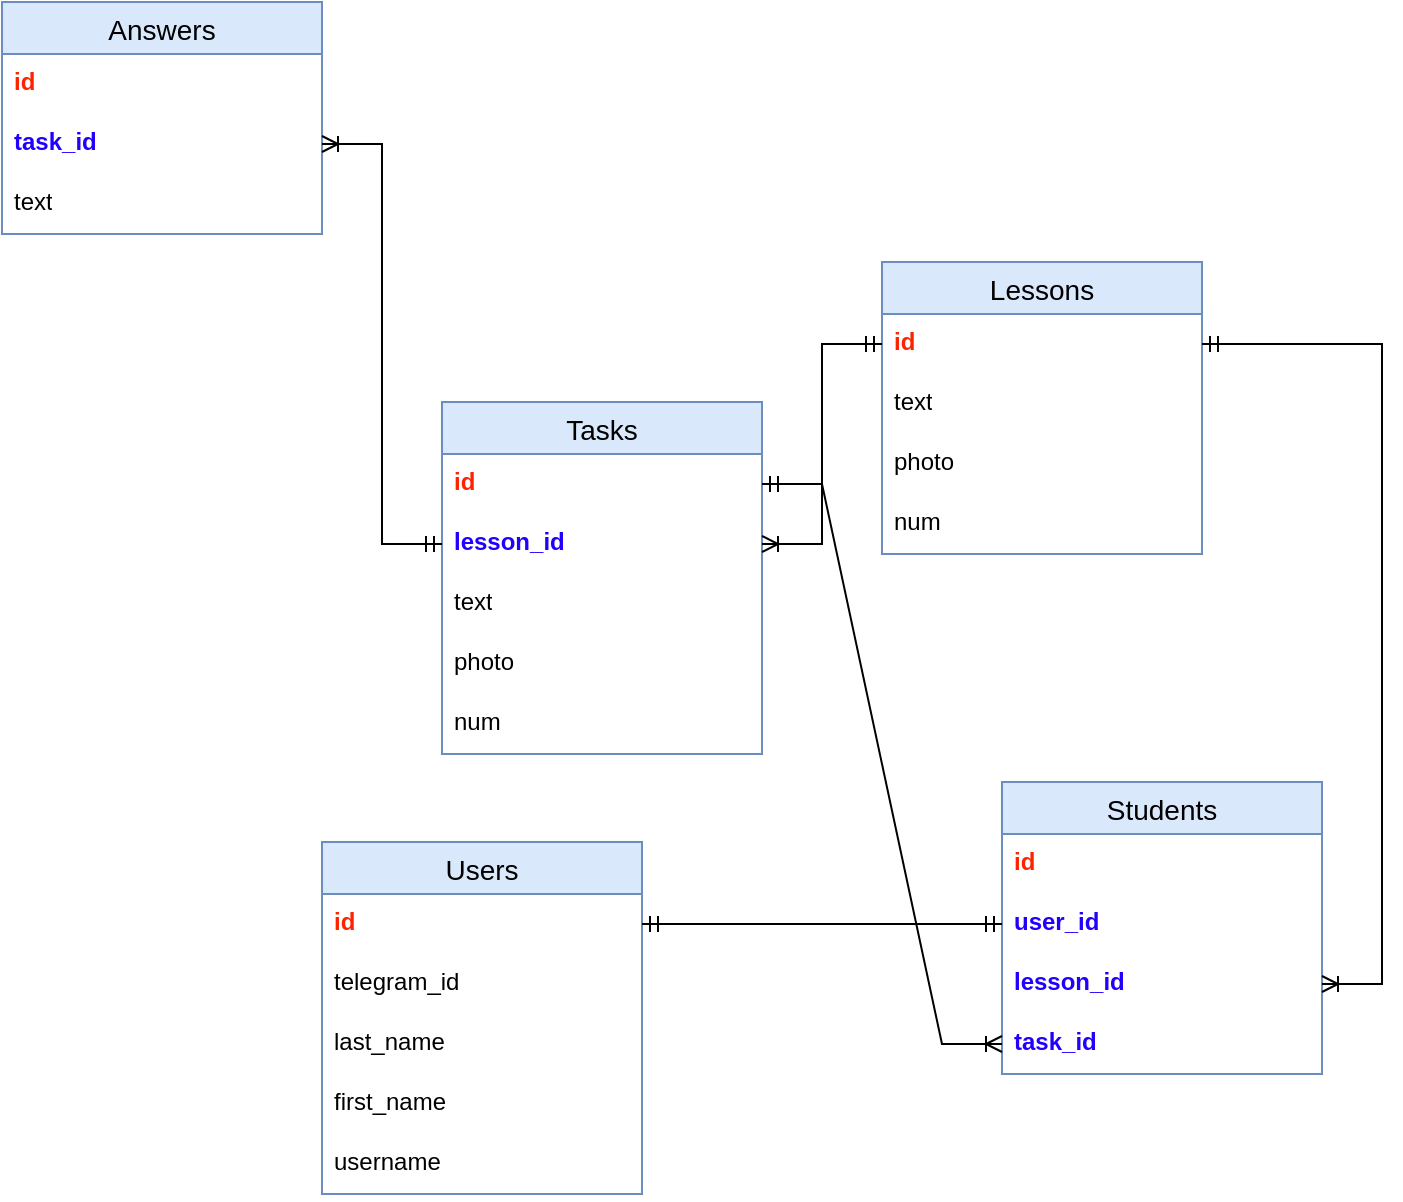 <mxfile version="21.7.2" type="device">
  <diagram name="Страница — 1" id="D1riFEgj8U-q5BSGNR9z">
    <mxGraphModel dx="1400" dy="1915" grid="1" gridSize="10" guides="1" tooltips="1" connect="1" arrows="1" fold="1" page="1" pageScale="1" pageWidth="827" pageHeight="1169" math="0" shadow="0">
      <root>
        <mxCell id="0" />
        <mxCell id="1" parent="0" />
        <mxCell id="T7FHDPb4wy09bfk9KYn9-1" value="Users" style="swimlane;fontStyle=0;childLayout=stackLayout;horizontal=1;startSize=26;horizontalStack=0;resizeParent=1;resizeParentMax=0;resizeLast=0;collapsible=1;marginBottom=0;align=center;fontSize=14;fillColor=#dae8fc;strokeColor=#6c8ebf;" vertex="1" parent="1">
          <mxGeometry x="180" y="90" width="160" height="176" as="geometry" />
        </mxCell>
        <mxCell id="T7FHDPb4wy09bfk9KYn9-2" value="&lt;font color=&quot;#ff2200&quot;&gt;&lt;b&gt;id&lt;br&gt;&lt;/b&gt;&lt;/font&gt;" style="text;strokeColor=none;fillColor=none;spacingLeft=4;spacingRight=4;overflow=hidden;rotatable=0;points=[[0,0.5],[1,0.5]];portConstraint=eastwest;fontSize=12;whiteSpace=wrap;html=1;" vertex="1" parent="T7FHDPb4wy09bfk9KYn9-1">
          <mxGeometry y="26" width="160" height="30" as="geometry" />
        </mxCell>
        <mxCell id="T7FHDPb4wy09bfk9KYn9-3" value="telegram_id" style="text;strokeColor=none;fillColor=none;spacingLeft=4;spacingRight=4;overflow=hidden;rotatable=0;points=[[0,0.5],[1,0.5]];portConstraint=eastwest;fontSize=12;whiteSpace=wrap;html=1;" vertex="1" parent="T7FHDPb4wy09bfk9KYn9-1">
          <mxGeometry y="56" width="160" height="30" as="geometry" />
        </mxCell>
        <mxCell id="T7FHDPb4wy09bfk9KYn9-4" value="last_name" style="text;strokeColor=none;fillColor=none;spacingLeft=4;spacingRight=4;overflow=hidden;rotatable=0;points=[[0,0.5],[1,0.5]];portConstraint=eastwest;fontSize=12;whiteSpace=wrap;html=1;" vertex="1" parent="T7FHDPb4wy09bfk9KYn9-1">
          <mxGeometry y="86" width="160" height="30" as="geometry" />
        </mxCell>
        <mxCell id="T7FHDPb4wy09bfk9KYn9-5" value="first_name" style="text;strokeColor=none;fillColor=none;spacingLeft=4;spacingRight=4;overflow=hidden;rotatable=0;points=[[0,0.5],[1,0.5]];portConstraint=eastwest;fontSize=12;whiteSpace=wrap;html=1;" vertex="1" parent="T7FHDPb4wy09bfk9KYn9-1">
          <mxGeometry y="116" width="160" height="30" as="geometry" />
        </mxCell>
        <mxCell id="T7FHDPb4wy09bfk9KYn9-6" value="username" style="text;strokeColor=none;fillColor=none;spacingLeft=4;spacingRight=4;overflow=hidden;rotatable=0;points=[[0,0.5],[1,0.5]];portConstraint=eastwest;fontSize=12;whiteSpace=wrap;html=1;" vertex="1" parent="T7FHDPb4wy09bfk9KYn9-1">
          <mxGeometry y="146" width="160" height="30" as="geometry" />
        </mxCell>
        <mxCell id="T7FHDPb4wy09bfk9KYn9-12" value="Students" style="swimlane;fontStyle=0;childLayout=stackLayout;horizontal=1;startSize=26;horizontalStack=0;resizeParent=1;resizeParentMax=0;resizeLast=0;collapsible=1;marginBottom=0;align=center;fontSize=14;fillColor=#dae8fc;strokeColor=#6c8ebf;" vertex="1" parent="1">
          <mxGeometry x="520" y="60" width="160" height="146" as="geometry" />
        </mxCell>
        <mxCell id="T7FHDPb4wy09bfk9KYn9-13" value="&lt;font color=&quot;#ff2200&quot;&gt;&lt;b&gt;id&lt;br&gt;&lt;/b&gt;&lt;/font&gt;" style="text;strokeColor=none;fillColor=none;spacingLeft=4;spacingRight=4;overflow=hidden;rotatable=0;points=[[0,0.5],[1,0.5]];portConstraint=eastwest;fontSize=12;whiteSpace=wrap;html=1;" vertex="1" parent="T7FHDPb4wy09bfk9KYn9-12">
          <mxGeometry y="26" width="160" height="30" as="geometry" />
        </mxCell>
        <mxCell id="T7FHDPb4wy09bfk9KYn9-14" value="&lt;font color=&quot;#2200ff&quot;&gt;&lt;b&gt;user_id&lt;/b&gt;&lt;/font&gt;" style="text;strokeColor=none;fillColor=none;spacingLeft=4;spacingRight=4;overflow=hidden;rotatable=0;points=[[0,0.5],[1,0.5]];portConstraint=eastwest;fontSize=12;whiteSpace=wrap;html=1;" vertex="1" parent="T7FHDPb4wy09bfk9KYn9-12">
          <mxGeometry y="56" width="160" height="30" as="geometry" />
        </mxCell>
        <mxCell id="T7FHDPb4wy09bfk9KYn9-15" value="&lt;b&gt;&lt;font color=&quot;#2200ff&quot;&gt;lesson_id&lt;/font&gt;&lt;/b&gt;" style="text;strokeColor=none;fillColor=none;spacingLeft=4;spacingRight=4;overflow=hidden;rotatable=0;points=[[0,0.5],[1,0.5]];portConstraint=eastwest;fontSize=12;whiteSpace=wrap;html=1;" vertex="1" parent="T7FHDPb4wy09bfk9KYn9-12">
          <mxGeometry y="86" width="160" height="30" as="geometry" />
        </mxCell>
        <mxCell id="T7FHDPb4wy09bfk9KYn9-16" value="&lt;b&gt;&lt;font color=&quot;#2200ff&quot;&gt;task_id&lt;/font&gt;&lt;/b&gt;" style="text;strokeColor=none;fillColor=none;spacingLeft=4;spacingRight=4;overflow=hidden;rotatable=0;points=[[0,0.5],[1,0.5]];portConstraint=eastwest;fontSize=12;whiteSpace=wrap;html=1;" vertex="1" parent="T7FHDPb4wy09bfk9KYn9-12">
          <mxGeometry y="116" width="160" height="30" as="geometry" />
        </mxCell>
        <mxCell id="T7FHDPb4wy09bfk9KYn9-18" value="Lessons" style="swimlane;fontStyle=0;childLayout=stackLayout;horizontal=1;startSize=26;horizontalStack=0;resizeParent=1;resizeParentMax=0;resizeLast=0;collapsible=1;marginBottom=0;align=center;fontSize=14;fillColor=#dae8fc;strokeColor=#6c8ebf;" vertex="1" parent="1">
          <mxGeometry x="460" y="-200" width="160" height="146" as="geometry" />
        </mxCell>
        <mxCell id="T7FHDPb4wy09bfk9KYn9-19" value="&lt;font color=&quot;#ff2200&quot;&gt;&lt;b&gt;id&lt;br&gt;&lt;/b&gt;&lt;/font&gt;" style="text;strokeColor=none;fillColor=none;spacingLeft=4;spacingRight=4;overflow=hidden;rotatable=0;points=[[0,0.5],[1,0.5]];portConstraint=eastwest;fontSize=12;whiteSpace=wrap;html=1;" vertex="1" parent="T7FHDPb4wy09bfk9KYn9-18">
          <mxGeometry y="26" width="160" height="30" as="geometry" />
        </mxCell>
        <mxCell id="T7FHDPb4wy09bfk9KYn9-23" value="text" style="text;strokeColor=none;fillColor=none;spacingLeft=4;spacingRight=4;overflow=hidden;rotatable=0;points=[[0,0.5],[1,0.5]];portConstraint=eastwest;fontSize=12;whiteSpace=wrap;html=1;" vertex="1" parent="T7FHDPb4wy09bfk9KYn9-18">
          <mxGeometry y="56" width="160" height="30" as="geometry" />
        </mxCell>
        <mxCell id="T7FHDPb4wy09bfk9KYn9-24" value="photo" style="text;strokeColor=none;fillColor=none;spacingLeft=4;spacingRight=4;overflow=hidden;rotatable=0;points=[[0,0.5],[1,0.5]];portConstraint=eastwest;fontSize=12;whiteSpace=wrap;html=1;" vertex="1" parent="T7FHDPb4wy09bfk9KYn9-18">
          <mxGeometry y="86" width="160" height="30" as="geometry" />
        </mxCell>
        <mxCell id="T7FHDPb4wy09bfk9KYn9-48" value="num" style="text;strokeColor=none;fillColor=none;spacingLeft=4;spacingRight=4;overflow=hidden;rotatable=0;points=[[0,0.5],[1,0.5]];portConstraint=eastwest;fontSize=12;whiteSpace=wrap;html=1;" vertex="1" parent="T7FHDPb4wy09bfk9KYn9-18">
          <mxGeometry y="116" width="160" height="30" as="geometry" />
        </mxCell>
        <mxCell id="T7FHDPb4wy09bfk9KYn9-25" value="Tasks" style="swimlane;fontStyle=0;childLayout=stackLayout;horizontal=1;startSize=26;horizontalStack=0;resizeParent=1;resizeParentMax=0;resizeLast=0;collapsible=1;marginBottom=0;align=center;fontSize=14;fillColor=#dae8fc;strokeColor=#6c8ebf;" vertex="1" parent="1">
          <mxGeometry x="240" y="-130" width="160" height="176" as="geometry" />
        </mxCell>
        <mxCell id="T7FHDPb4wy09bfk9KYn9-26" value="&lt;font color=&quot;#ff2200&quot;&gt;&lt;b&gt;id&lt;br&gt;&lt;/b&gt;&lt;/font&gt;" style="text;strokeColor=none;fillColor=none;spacingLeft=4;spacingRight=4;overflow=hidden;rotatable=0;points=[[0,0.5],[1,0.5]];portConstraint=eastwest;fontSize=12;whiteSpace=wrap;html=1;" vertex="1" parent="T7FHDPb4wy09bfk9KYn9-25">
          <mxGeometry y="26" width="160" height="30" as="geometry" />
        </mxCell>
        <mxCell id="T7FHDPb4wy09bfk9KYn9-29" value="&lt;b&gt;&lt;font color=&quot;#2200ff&quot;&gt;lesson_id&lt;/font&gt;&lt;/b&gt;" style="text;strokeColor=none;fillColor=none;spacingLeft=4;spacingRight=4;overflow=hidden;rotatable=0;points=[[0,0.5],[1,0.5]];portConstraint=eastwest;fontSize=12;whiteSpace=wrap;html=1;" vertex="1" parent="T7FHDPb4wy09bfk9KYn9-25">
          <mxGeometry y="56" width="160" height="30" as="geometry" />
        </mxCell>
        <mxCell id="T7FHDPb4wy09bfk9KYn9-27" value="text" style="text;strokeColor=none;fillColor=none;spacingLeft=4;spacingRight=4;overflow=hidden;rotatable=0;points=[[0,0.5],[1,0.5]];portConstraint=eastwest;fontSize=12;whiteSpace=wrap;html=1;" vertex="1" parent="T7FHDPb4wy09bfk9KYn9-25">
          <mxGeometry y="86" width="160" height="30" as="geometry" />
        </mxCell>
        <mxCell id="T7FHDPb4wy09bfk9KYn9-28" value="photo" style="text;strokeColor=none;fillColor=none;spacingLeft=4;spacingRight=4;overflow=hidden;rotatable=0;points=[[0,0.5],[1,0.5]];portConstraint=eastwest;fontSize=12;whiteSpace=wrap;html=1;" vertex="1" parent="T7FHDPb4wy09bfk9KYn9-25">
          <mxGeometry y="116" width="160" height="30" as="geometry" />
        </mxCell>
        <mxCell id="T7FHDPb4wy09bfk9KYn9-47" value="num" style="text;strokeColor=none;fillColor=none;spacingLeft=4;spacingRight=4;overflow=hidden;rotatable=0;points=[[0,0.5],[1,0.5]];portConstraint=eastwest;fontSize=12;whiteSpace=wrap;html=1;" vertex="1" parent="T7FHDPb4wy09bfk9KYn9-25">
          <mxGeometry y="146" width="160" height="30" as="geometry" />
        </mxCell>
        <mxCell id="T7FHDPb4wy09bfk9KYn9-30" value="" style="edgeStyle=entityRelationEdgeStyle;fontSize=12;html=1;endArrow=ERmandOne;startArrow=ERmandOne;rounded=0;" edge="1" parent="1" source="T7FHDPb4wy09bfk9KYn9-2" target="T7FHDPb4wy09bfk9KYn9-14">
          <mxGeometry width="100" height="100" relative="1" as="geometry">
            <mxPoint x="330" y="350" as="sourcePoint" />
            <mxPoint x="430" y="250" as="targetPoint" />
          </mxGeometry>
        </mxCell>
        <mxCell id="T7FHDPb4wy09bfk9KYn9-31" value="" style="edgeStyle=entityRelationEdgeStyle;fontSize=12;html=1;endArrow=ERoneToMany;startArrow=ERmandOne;rounded=0;exitX=0;exitY=0.5;exitDx=0;exitDy=0;" edge="1" parent="1" source="T7FHDPb4wy09bfk9KYn9-19" target="T7FHDPb4wy09bfk9KYn9-29">
          <mxGeometry width="100" height="100" relative="1" as="geometry">
            <mxPoint x="420" y="-180" as="sourcePoint" />
            <mxPoint x="430" as="targetPoint" />
          </mxGeometry>
        </mxCell>
        <mxCell id="T7FHDPb4wy09bfk9KYn9-32" value="" style="edgeStyle=entityRelationEdgeStyle;fontSize=12;html=1;endArrow=ERoneToMany;startArrow=ERmandOne;rounded=0;exitX=1;exitY=0.5;exitDx=0;exitDy=0;" edge="1" parent="1" source="T7FHDPb4wy09bfk9KYn9-19" target="T7FHDPb4wy09bfk9KYn9-15">
          <mxGeometry width="100" height="100" relative="1" as="geometry">
            <mxPoint x="640" y="40" as="sourcePoint" />
            <mxPoint x="740" y="-60" as="targetPoint" />
          </mxGeometry>
        </mxCell>
        <mxCell id="T7FHDPb4wy09bfk9KYn9-34" value="" style="edgeStyle=entityRelationEdgeStyle;fontSize=12;html=1;endArrow=ERoneToMany;startArrow=ERmandOne;rounded=0;exitX=1;exitY=0.5;exitDx=0;exitDy=0;entryX=0;entryY=0.5;entryDx=0;entryDy=0;" edge="1" parent="1" source="T7FHDPb4wy09bfk9KYn9-26" target="T7FHDPb4wy09bfk9KYn9-16">
          <mxGeometry width="100" height="100" relative="1" as="geometry">
            <mxPoint x="360" y="90" as="sourcePoint" />
            <mxPoint x="460" y="-10" as="targetPoint" />
          </mxGeometry>
        </mxCell>
        <mxCell id="T7FHDPb4wy09bfk9KYn9-35" value="Answers" style="swimlane;fontStyle=0;childLayout=stackLayout;horizontal=1;startSize=26;horizontalStack=0;resizeParent=1;resizeParentMax=0;resizeLast=0;collapsible=1;marginBottom=0;align=center;fontSize=14;fillColor=#dae8fc;strokeColor=#6c8ebf;" vertex="1" parent="1">
          <mxGeometry x="20" y="-330" width="160" height="116" as="geometry" />
        </mxCell>
        <mxCell id="T7FHDPb4wy09bfk9KYn9-36" value="&lt;font color=&quot;#ff2200&quot;&gt;&lt;b&gt;id&lt;br&gt;&lt;/b&gt;&lt;/font&gt;" style="text;strokeColor=none;fillColor=none;spacingLeft=4;spacingRight=4;overflow=hidden;rotatable=0;points=[[0,0.5],[1,0.5]];portConstraint=eastwest;fontSize=12;whiteSpace=wrap;html=1;" vertex="1" parent="T7FHDPb4wy09bfk9KYn9-35">
          <mxGeometry y="26" width="160" height="30" as="geometry" />
        </mxCell>
        <mxCell id="T7FHDPb4wy09bfk9KYn9-37" value="&lt;b&gt;&lt;font color=&quot;#2200ff&quot;&gt;task_id&lt;/font&gt;&lt;/b&gt;" style="text;strokeColor=none;fillColor=none;spacingLeft=4;spacingRight=4;overflow=hidden;rotatable=0;points=[[0,0.5],[1,0.5]];portConstraint=eastwest;fontSize=12;whiteSpace=wrap;html=1;" vertex="1" parent="T7FHDPb4wy09bfk9KYn9-35">
          <mxGeometry y="56" width="160" height="30" as="geometry" />
        </mxCell>
        <mxCell id="T7FHDPb4wy09bfk9KYn9-38" value="text" style="text;strokeColor=none;fillColor=none;spacingLeft=4;spacingRight=4;overflow=hidden;rotatable=0;points=[[0,0.5],[1,0.5]];portConstraint=eastwest;fontSize=12;whiteSpace=wrap;html=1;" vertex="1" parent="T7FHDPb4wy09bfk9KYn9-35">
          <mxGeometry y="86" width="160" height="30" as="geometry" />
        </mxCell>
        <mxCell id="T7FHDPb4wy09bfk9KYn9-40" value="" style="edgeStyle=entityRelationEdgeStyle;fontSize=12;html=1;endArrow=ERoneToMany;startArrow=ERmandOne;rounded=0;exitX=0;exitY=0.5;exitDx=0;exitDy=0;" edge="1" parent="1" source="T7FHDPb4wy09bfk9KYn9-29" target="T7FHDPb4wy09bfk9KYn9-37">
          <mxGeometry width="100" height="100" relative="1" as="geometry">
            <mxPoint x="140" y="-120" as="sourcePoint" />
            <mxPoint x="130" y="-100" as="targetPoint" />
          </mxGeometry>
        </mxCell>
      </root>
    </mxGraphModel>
  </diagram>
</mxfile>
